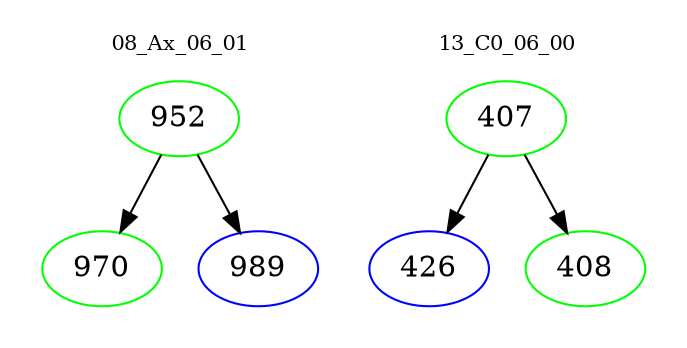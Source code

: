 digraph{
subgraph cluster_0 {
color = white
label = "08_Ax_06_01";
fontsize=10;
T0_952 [label="952", color="green"]
T0_952 -> T0_970 [color="black"]
T0_970 [label="970", color="green"]
T0_952 -> T0_989 [color="black"]
T0_989 [label="989", color="blue"]
}
subgraph cluster_1 {
color = white
label = "13_C0_06_00";
fontsize=10;
T1_407 [label="407", color="green"]
T1_407 -> T1_426 [color="black"]
T1_426 [label="426", color="blue"]
T1_407 -> T1_408 [color="black"]
T1_408 [label="408", color="green"]
}
}
